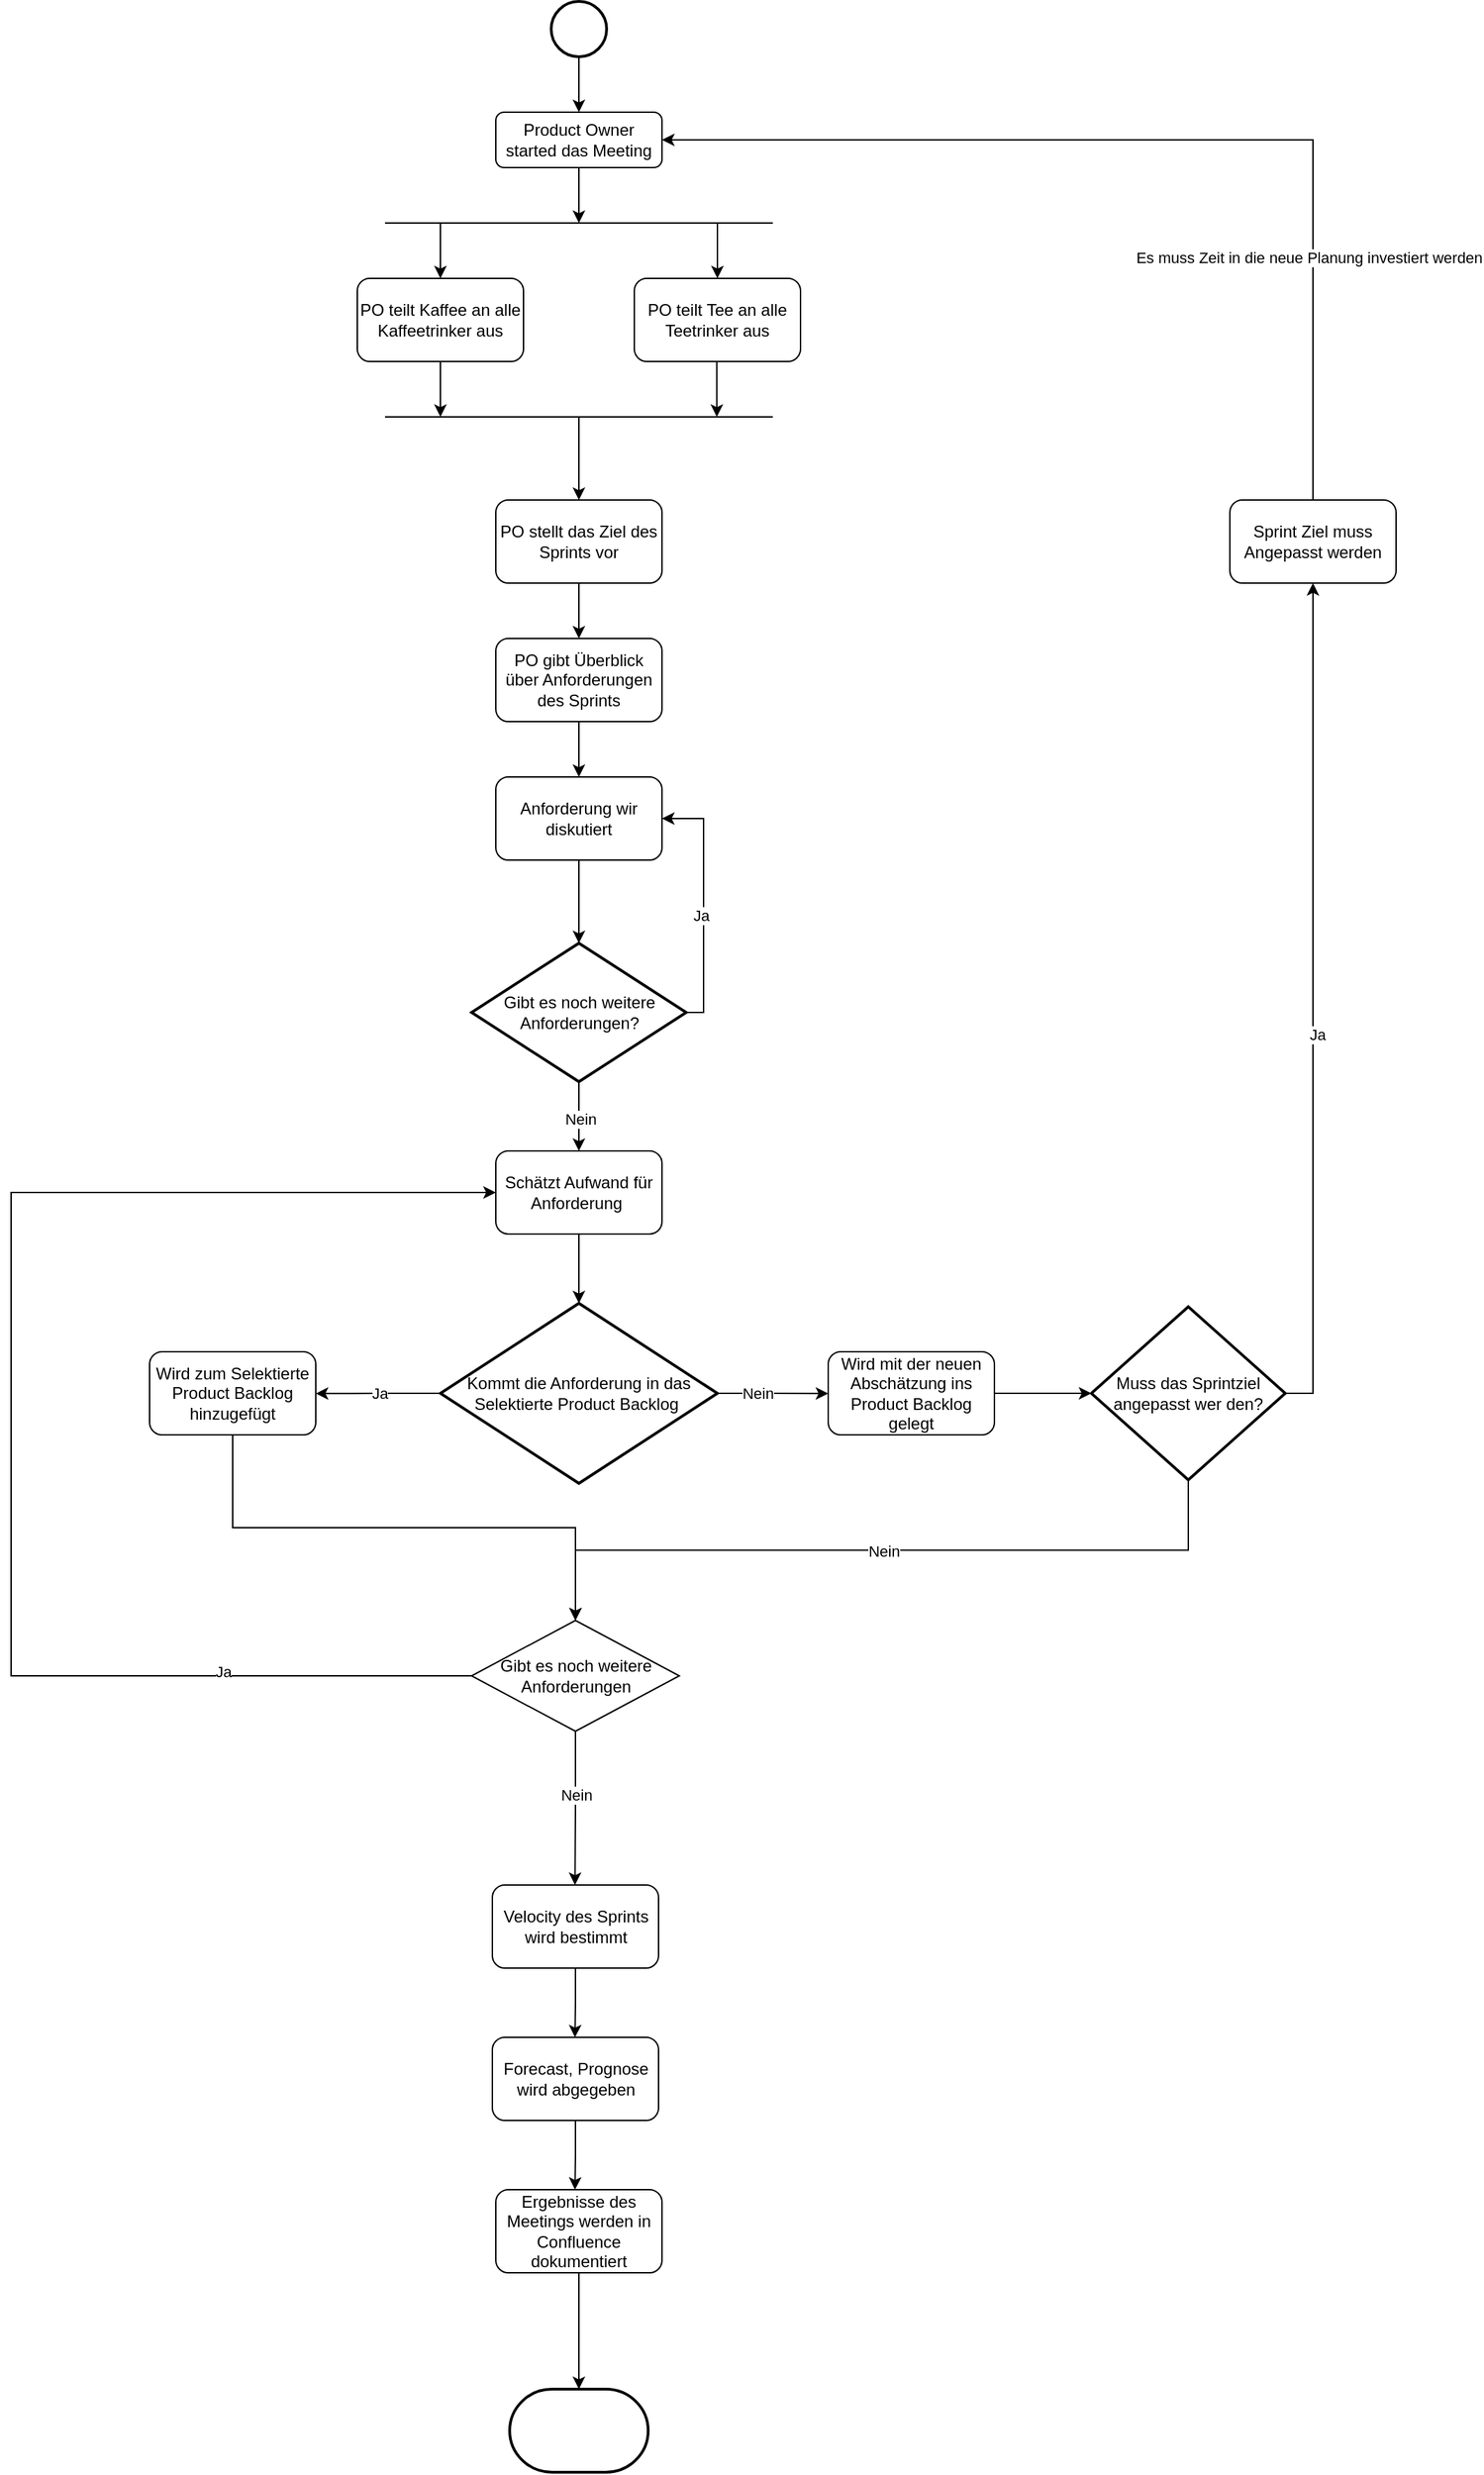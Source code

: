 <mxfile version="24.2.8" type="device">
  <diagram id="C5RBs43oDa-KdzZeNtuy" name="Page-1">
    <mxGraphModel dx="2022" dy="1784" grid="1" gridSize="10" guides="1" tooltips="1" connect="1" arrows="1" fold="1" page="1" pageScale="1" pageWidth="827" pageHeight="1169" math="0" shadow="0">
      <root>
        <mxCell id="WIyWlLk6GJQsqaUBKTNV-0" />
        <mxCell id="WIyWlLk6GJQsqaUBKTNV-1" parent="WIyWlLk6GJQsqaUBKTNV-0" />
        <mxCell id="WIyWlLk6GJQsqaUBKTNV-3" value="Product Owner started das Meeting" style="rounded=1;whiteSpace=wrap;html=1;fontSize=12;glass=0;strokeWidth=1;shadow=0;" parent="WIyWlLk6GJQsqaUBKTNV-1" vertex="1">
          <mxGeometry x="160" y="80" width="120" height="40" as="geometry" />
        </mxCell>
        <mxCell id="YppJkVPkeZr5bcaH0tK0-0" value="" style="strokeWidth=2;html=1;shape=mxgraph.flowchart.start_2;whiteSpace=wrap;" vertex="1" parent="WIyWlLk6GJQsqaUBKTNV-1">
          <mxGeometry x="200" width="40" height="40" as="geometry" />
        </mxCell>
        <mxCell id="YppJkVPkeZr5bcaH0tK0-1" value="" style="endArrow=classic;html=1;rounded=0;exitX=0.5;exitY=1;exitDx=0;exitDy=0;exitPerimeter=0;entryX=0.5;entryY=0;entryDx=0;entryDy=0;" edge="1" parent="WIyWlLk6GJQsqaUBKTNV-1" source="YppJkVPkeZr5bcaH0tK0-0" target="WIyWlLk6GJQsqaUBKTNV-3">
          <mxGeometry width="50" height="50" relative="1" as="geometry">
            <mxPoint x="290" y="110" as="sourcePoint" />
            <mxPoint x="340" y="60" as="targetPoint" />
          </mxGeometry>
        </mxCell>
        <mxCell id="YppJkVPkeZr5bcaH0tK0-9" value="" style="endArrow=none;html=1;rounded=0;" edge="1" parent="WIyWlLk6GJQsqaUBKTNV-1">
          <mxGeometry width="50" height="50" relative="1" as="geometry">
            <mxPoint x="80" y="160" as="sourcePoint" />
            <mxPoint x="360" y="160" as="targetPoint" />
          </mxGeometry>
        </mxCell>
        <mxCell id="YppJkVPkeZr5bcaH0tK0-10" value="" style="endArrow=classic;html=1;rounded=0;exitX=0.5;exitY=1;exitDx=0;exitDy=0;" edge="1" parent="WIyWlLk6GJQsqaUBKTNV-1" source="WIyWlLk6GJQsqaUBKTNV-3">
          <mxGeometry width="50" height="50" relative="1" as="geometry">
            <mxPoint x="290" y="360" as="sourcePoint" />
            <mxPoint x="220" y="160" as="targetPoint" />
          </mxGeometry>
        </mxCell>
        <mxCell id="YppJkVPkeZr5bcaH0tK0-12" value="" style="endArrow=classic;html=1;rounded=0;entryX=0.5;entryY=0;entryDx=0;entryDy=0;" edge="1" parent="WIyWlLk6GJQsqaUBKTNV-1" target="YppJkVPkeZr5bcaH0tK0-13">
          <mxGeometry width="50" height="50" relative="1" as="geometry">
            <mxPoint x="120" y="160" as="sourcePoint" />
            <mxPoint x="120" y="200" as="targetPoint" />
          </mxGeometry>
        </mxCell>
        <mxCell id="YppJkVPkeZr5bcaH0tK0-13" value="PO teilt Kaffee an alle Kaffeetrinker aus" style="rounded=1;whiteSpace=wrap;html=1;" vertex="1" parent="WIyWlLk6GJQsqaUBKTNV-1">
          <mxGeometry x="60" y="200" width="120" height="60" as="geometry" />
        </mxCell>
        <mxCell id="YppJkVPkeZr5bcaH0tK0-14" value="" style="endArrow=classic;html=1;rounded=0;" edge="1" parent="WIyWlLk6GJQsqaUBKTNV-1">
          <mxGeometry width="50" height="50" relative="1" as="geometry">
            <mxPoint x="320" y="160" as="sourcePoint" />
            <mxPoint x="320" y="200" as="targetPoint" />
          </mxGeometry>
        </mxCell>
        <mxCell id="YppJkVPkeZr5bcaH0tK0-15" value="PO teilt Tee an alle Teetrinker aus" style="rounded=1;whiteSpace=wrap;html=1;" vertex="1" parent="WIyWlLk6GJQsqaUBKTNV-1">
          <mxGeometry x="260" y="200" width="120" height="60" as="geometry" />
        </mxCell>
        <mxCell id="YppJkVPkeZr5bcaH0tK0-16" value="" style="endArrow=classic;html=1;rounded=0;exitX=0.5;exitY=1;exitDx=0;exitDy=0;" edge="1" parent="WIyWlLk6GJQsqaUBKTNV-1" source="YppJkVPkeZr5bcaH0tK0-13">
          <mxGeometry width="50" height="50" relative="1" as="geometry">
            <mxPoint x="290" y="360" as="sourcePoint" />
            <mxPoint x="120" y="300" as="targetPoint" />
          </mxGeometry>
        </mxCell>
        <mxCell id="YppJkVPkeZr5bcaH0tK0-17" value="" style="endArrow=none;html=1;rounded=0;" edge="1" parent="WIyWlLk6GJQsqaUBKTNV-1">
          <mxGeometry width="50" height="50" relative="1" as="geometry">
            <mxPoint x="80" y="300" as="sourcePoint" />
            <mxPoint x="360" y="300" as="targetPoint" />
            <Array as="points">
              <mxPoint x="220" y="300" />
            </Array>
          </mxGeometry>
        </mxCell>
        <mxCell id="YppJkVPkeZr5bcaH0tK0-18" value="" style="endArrow=classic;html=1;rounded=0;exitX=0.5;exitY=1;exitDx=0;exitDy=0;" edge="1" parent="WIyWlLk6GJQsqaUBKTNV-1">
          <mxGeometry width="50" height="50" relative="1" as="geometry">
            <mxPoint x="319.58" y="260" as="sourcePoint" />
            <mxPoint x="319.58" y="300" as="targetPoint" />
          </mxGeometry>
        </mxCell>
        <mxCell id="YppJkVPkeZr5bcaH0tK0-19" value="" style="endArrow=classic;html=1;rounded=0;" edge="1" parent="WIyWlLk6GJQsqaUBKTNV-1">
          <mxGeometry width="50" height="50" relative="1" as="geometry">
            <mxPoint x="220" y="300" as="sourcePoint" />
            <mxPoint x="220" y="360" as="targetPoint" />
          </mxGeometry>
        </mxCell>
        <mxCell id="YppJkVPkeZr5bcaH0tK0-20" value="PO stellt das Ziel des Sprints vor" style="rounded=1;whiteSpace=wrap;html=1;" vertex="1" parent="WIyWlLk6GJQsqaUBKTNV-1">
          <mxGeometry x="160" y="360" width="120" height="60" as="geometry" />
        </mxCell>
        <mxCell id="YppJkVPkeZr5bcaH0tK0-21" value="" style="endArrow=classic;html=1;rounded=0;exitX=0.5;exitY=1;exitDx=0;exitDy=0;" edge="1" parent="WIyWlLk6GJQsqaUBKTNV-1" source="YppJkVPkeZr5bcaH0tK0-20">
          <mxGeometry width="50" height="50" relative="1" as="geometry">
            <mxPoint x="290" y="440" as="sourcePoint" />
            <mxPoint x="220" y="460" as="targetPoint" />
          </mxGeometry>
        </mxCell>
        <mxCell id="YppJkVPkeZr5bcaH0tK0-22" value="PO gibt Überblick über Anforderungen des Sprints" style="rounded=1;whiteSpace=wrap;html=1;" vertex="1" parent="WIyWlLk6GJQsqaUBKTNV-1">
          <mxGeometry x="160" y="460" width="120" height="60" as="geometry" />
        </mxCell>
        <mxCell id="YppJkVPkeZr5bcaH0tK0-23" value="" style="endArrow=classic;html=1;rounded=0;exitX=0.5;exitY=1;exitDx=0;exitDy=0;" edge="1" parent="WIyWlLk6GJQsqaUBKTNV-1" source="YppJkVPkeZr5bcaH0tK0-22">
          <mxGeometry width="50" height="50" relative="1" as="geometry">
            <mxPoint x="290" y="440" as="sourcePoint" />
            <mxPoint x="220" y="560" as="targetPoint" />
          </mxGeometry>
        </mxCell>
        <mxCell id="YppJkVPkeZr5bcaH0tK0-24" value="Anforderung wir diskutiert" style="rounded=1;whiteSpace=wrap;html=1;" vertex="1" parent="WIyWlLk6GJQsqaUBKTNV-1">
          <mxGeometry x="160" y="560" width="120" height="60" as="geometry" />
        </mxCell>
        <mxCell id="YppJkVPkeZr5bcaH0tK0-34" style="edgeStyle=orthogonalEdgeStyle;rounded=0;orthogonalLoop=1;jettySize=auto;html=1;exitX=0.5;exitY=1;exitDx=0;exitDy=0;exitPerimeter=0;" edge="1" parent="WIyWlLk6GJQsqaUBKTNV-1" source="YppJkVPkeZr5bcaH0tK0-30">
          <mxGeometry relative="1" as="geometry">
            <mxPoint x="220" y="830" as="targetPoint" />
          </mxGeometry>
        </mxCell>
        <mxCell id="YppJkVPkeZr5bcaH0tK0-35" value="Nein" style="edgeLabel;html=1;align=center;verticalAlign=middle;resizable=0;points=[];" vertex="1" connectable="0" parent="YppJkVPkeZr5bcaH0tK0-34">
          <mxGeometry x="0.061" relative="1" as="geometry">
            <mxPoint as="offset" />
          </mxGeometry>
        </mxCell>
        <mxCell id="YppJkVPkeZr5bcaH0tK0-30" value="Gibt es noch weitere Anforderungen?" style="strokeWidth=2;html=1;shape=mxgraph.flowchart.decision;whiteSpace=wrap;" vertex="1" parent="WIyWlLk6GJQsqaUBKTNV-1">
          <mxGeometry x="142.5" y="680" width="155" height="100" as="geometry" />
        </mxCell>
        <mxCell id="YppJkVPkeZr5bcaH0tK0-31" style="edgeStyle=orthogonalEdgeStyle;rounded=0;orthogonalLoop=1;jettySize=auto;html=1;exitX=0.5;exitY=1;exitDx=0;exitDy=0;entryX=0.5;entryY=0;entryDx=0;entryDy=0;entryPerimeter=0;" edge="1" parent="WIyWlLk6GJQsqaUBKTNV-1" source="YppJkVPkeZr5bcaH0tK0-24" target="YppJkVPkeZr5bcaH0tK0-30">
          <mxGeometry relative="1" as="geometry" />
        </mxCell>
        <mxCell id="YppJkVPkeZr5bcaH0tK0-32" value="" style="edgeStyle=none;orthogonalLoop=1;jettySize=auto;html=1;rounded=0;entryX=1;entryY=0.5;entryDx=0;entryDy=0;exitX=1;exitY=0.5;exitDx=0;exitDy=0;exitPerimeter=0;" edge="1" parent="WIyWlLk6GJQsqaUBKTNV-1" source="YppJkVPkeZr5bcaH0tK0-30" target="YppJkVPkeZr5bcaH0tK0-24">
          <mxGeometry width="100" relative="1" as="geometry">
            <mxPoint x="320" y="760" as="sourcePoint" />
            <mxPoint x="385" y="729.58" as="targetPoint" />
            <Array as="points">
              <mxPoint x="310" y="730" />
              <mxPoint x="310" y="590" />
            </Array>
          </mxGeometry>
        </mxCell>
        <mxCell id="YppJkVPkeZr5bcaH0tK0-33" value="Ja" style="edgeLabel;html=1;align=center;verticalAlign=middle;resizable=0;points=[];" vertex="1" connectable="0" parent="YppJkVPkeZr5bcaH0tK0-32">
          <mxGeometry x="-0.267" y="2" relative="1" as="geometry">
            <mxPoint y="-16" as="offset" />
          </mxGeometry>
        </mxCell>
        <mxCell id="YppJkVPkeZr5bcaH0tK0-37" value="Schätzt Aufwand für Anforderung&amp;nbsp;" style="rounded=1;whiteSpace=wrap;html=1;" vertex="1" parent="WIyWlLk6GJQsqaUBKTNV-1">
          <mxGeometry x="160" y="830" width="120" height="60" as="geometry" />
        </mxCell>
        <mxCell id="YppJkVPkeZr5bcaH0tK0-41" style="edgeStyle=orthogonalEdgeStyle;rounded=0;orthogonalLoop=1;jettySize=auto;html=1;exitX=0;exitY=0.5;exitDx=0;exitDy=0;exitPerimeter=0;" edge="1" parent="WIyWlLk6GJQsqaUBKTNV-1" source="YppJkVPkeZr5bcaH0tK0-38">
          <mxGeometry relative="1" as="geometry">
            <mxPoint x="30" y="1005.167" as="targetPoint" />
          </mxGeometry>
        </mxCell>
        <mxCell id="YppJkVPkeZr5bcaH0tK0-42" value="Ja" style="edgeLabel;html=1;align=center;verticalAlign=middle;resizable=0;points=[];" vertex="1" connectable="0" parent="YppJkVPkeZr5bcaH0tK0-41">
          <mxGeometry x="-0.018" y="-1" relative="1" as="geometry">
            <mxPoint x="1" as="offset" />
          </mxGeometry>
        </mxCell>
        <mxCell id="YppJkVPkeZr5bcaH0tK0-45" style="edgeStyle=orthogonalEdgeStyle;rounded=0;orthogonalLoop=1;jettySize=auto;html=1;exitX=1;exitY=0.5;exitDx=0;exitDy=0;exitPerimeter=0;" edge="1" parent="WIyWlLk6GJQsqaUBKTNV-1" source="YppJkVPkeZr5bcaH0tK0-38">
          <mxGeometry relative="1" as="geometry">
            <mxPoint x="400" y="1005.167" as="targetPoint" />
          </mxGeometry>
        </mxCell>
        <mxCell id="YppJkVPkeZr5bcaH0tK0-46" value="Nein" style="edgeLabel;html=1;align=center;verticalAlign=middle;resizable=0;points=[];" vertex="1" connectable="0" parent="YppJkVPkeZr5bcaH0tK0-45">
          <mxGeometry x="-0.285" relative="1" as="geometry">
            <mxPoint as="offset" />
          </mxGeometry>
        </mxCell>
        <mxCell id="YppJkVPkeZr5bcaH0tK0-38" value="Kommt die Anforderung in das Selektierte Product Backlog&amp;nbsp;" style="strokeWidth=2;html=1;shape=mxgraph.flowchart.decision;whiteSpace=wrap;" vertex="1" parent="WIyWlLk6GJQsqaUBKTNV-1">
          <mxGeometry x="120" y="940" width="200" height="130" as="geometry" />
        </mxCell>
        <mxCell id="YppJkVPkeZr5bcaH0tK0-39" style="edgeStyle=orthogonalEdgeStyle;rounded=0;orthogonalLoop=1;jettySize=auto;html=1;exitX=0.5;exitY=1;exitDx=0;exitDy=0;entryX=0.5;entryY=0;entryDx=0;entryDy=0;entryPerimeter=0;" edge="1" parent="WIyWlLk6GJQsqaUBKTNV-1" source="YppJkVPkeZr5bcaH0tK0-37" target="YppJkVPkeZr5bcaH0tK0-38">
          <mxGeometry relative="1" as="geometry" />
        </mxCell>
        <mxCell id="YppJkVPkeZr5bcaH0tK0-54" style="edgeStyle=orthogonalEdgeStyle;rounded=0;orthogonalLoop=1;jettySize=auto;html=1;exitX=0.5;exitY=1;exitDx=0;exitDy=0;" edge="1" parent="WIyWlLk6GJQsqaUBKTNV-1" source="YppJkVPkeZr5bcaH0tK0-43" target="YppJkVPkeZr5bcaH0tK0-55">
          <mxGeometry relative="1" as="geometry">
            <mxPoint x="120" y="1160" as="targetPoint" />
          </mxGeometry>
        </mxCell>
        <mxCell id="YppJkVPkeZr5bcaH0tK0-43" value="Wird zum&amp;nbsp;Selektierte Product Backlog hinzugefügt" style="rounded=1;whiteSpace=wrap;html=1;" vertex="1" parent="WIyWlLk6GJQsqaUBKTNV-1">
          <mxGeometry x="-90" y="975" width="120" height="60" as="geometry" />
        </mxCell>
        <mxCell id="YppJkVPkeZr5bcaH0tK0-47" value="Wird mit der neuen Abschätzung ins Product Backlog gelegt" style="rounded=1;whiteSpace=wrap;html=1;" vertex="1" parent="WIyWlLk6GJQsqaUBKTNV-1">
          <mxGeometry x="400" y="975" width="120" height="60" as="geometry" />
        </mxCell>
        <mxCell id="YppJkVPkeZr5bcaH0tK0-50" style="edgeStyle=orthogonalEdgeStyle;rounded=0;orthogonalLoop=1;jettySize=auto;html=1;exitX=1;exitY=0.5;exitDx=0;exitDy=0;exitPerimeter=0;" edge="1" parent="WIyWlLk6GJQsqaUBKTNV-1" source="YppJkVPkeZr5bcaH0tK0-48" target="YppJkVPkeZr5bcaH0tK0-60">
          <mxGeometry relative="1" as="geometry">
            <mxPoint x="700" y="420.833" as="targetPoint" />
          </mxGeometry>
        </mxCell>
        <mxCell id="YppJkVPkeZr5bcaH0tK0-51" value="Ja" style="edgeLabel;html=1;align=center;verticalAlign=middle;resizable=0;points=[];" vertex="1" connectable="0" parent="YppJkVPkeZr5bcaH0tK0-50">
          <mxGeometry x="-0.077" y="-3" relative="1" as="geometry">
            <mxPoint as="offset" />
          </mxGeometry>
        </mxCell>
        <mxCell id="YppJkVPkeZr5bcaH0tK0-52" style="edgeStyle=orthogonalEdgeStyle;rounded=0;orthogonalLoop=1;jettySize=auto;html=1;exitX=0.5;exitY=1;exitDx=0;exitDy=0;exitPerimeter=0;entryX=0.5;entryY=0;entryDx=0;entryDy=0;" edge="1" parent="WIyWlLk6GJQsqaUBKTNV-1" source="YppJkVPkeZr5bcaH0tK0-48" target="YppJkVPkeZr5bcaH0tK0-55">
          <mxGeometry relative="1" as="geometry">
            <mxPoint x="659.667" y="1120" as="targetPoint" />
          </mxGeometry>
        </mxCell>
        <mxCell id="YppJkVPkeZr5bcaH0tK0-53" value="Nein" style="edgeLabel;html=1;align=center;verticalAlign=middle;resizable=0;points=[];" vertex="1" connectable="0" parent="YppJkVPkeZr5bcaH0tK0-52">
          <mxGeometry x="-0.003" y="-1" relative="1" as="geometry">
            <mxPoint y="1" as="offset" />
          </mxGeometry>
        </mxCell>
        <mxCell id="YppJkVPkeZr5bcaH0tK0-48" value="Muss das Sprintziel angepasst wer den?" style="strokeWidth=2;html=1;shape=mxgraph.flowchart.decision;whiteSpace=wrap;" vertex="1" parent="WIyWlLk6GJQsqaUBKTNV-1">
          <mxGeometry x="590" y="942.5" width="140" height="125" as="geometry" />
        </mxCell>
        <mxCell id="YppJkVPkeZr5bcaH0tK0-49" style="edgeStyle=orthogonalEdgeStyle;rounded=0;orthogonalLoop=1;jettySize=auto;html=1;exitX=1;exitY=0.5;exitDx=0;exitDy=0;entryX=0;entryY=0.5;entryDx=0;entryDy=0;entryPerimeter=0;" edge="1" parent="WIyWlLk6GJQsqaUBKTNV-1" source="YppJkVPkeZr5bcaH0tK0-47" target="YppJkVPkeZr5bcaH0tK0-48">
          <mxGeometry relative="1" as="geometry" />
        </mxCell>
        <mxCell id="YppJkVPkeZr5bcaH0tK0-58" style="edgeStyle=orthogonalEdgeStyle;rounded=0;orthogonalLoop=1;jettySize=auto;html=1;exitX=0;exitY=0.5;exitDx=0;exitDy=0;entryX=0;entryY=0.5;entryDx=0;entryDy=0;" edge="1" parent="WIyWlLk6GJQsqaUBKTNV-1" source="YppJkVPkeZr5bcaH0tK0-55" target="YppJkVPkeZr5bcaH0tK0-37">
          <mxGeometry relative="1" as="geometry">
            <Array as="points">
              <mxPoint x="-190" y="1209" />
              <mxPoint x="-190" y="860" />
            </Array>
          </mxGeometry>
        </mxCell>
        <mxCell id="YppJkVPkeZr5bcaH0tK0-59" value="Ja" style="edgeLabel;html=1;align=center;verticalAlign=middle;resizable=0;points=[];" vertex="1" connectable="0" parent="YppJkVPkeZr5bcaH0tK0-58">
          <mxGeometry x="-0.652" y="-3" relative="1" as="geometry">
            <mxPoint as="offset" />
          </mxGeometry>
        </mxCell>
        <mxCell id="YppJkVPkeZr5bcaH0tK0-64" style="edgeStyle=orthogonalEdgeStyle;rounded=0;orthogonalLoop=1;jettySize=auto;html=1;exitX=0.5;exitY=1;exitDx=0;exitDy=0;" edge="1" parent="WIyWlLk6GJQsqaUBKTNV-1" source="YppJkVPkeZr5bcaH0tK0-55">
          <mxGeometry relative="1" as="geometry">
            <mxPoint x="217.167" y="1360" as="targetPoint" />
          </mxGeometry>
        </mxCell>
        <mxCell id="YppJkVPkeZr5bcaH0tK0-65" value="Nein" style="edgeLabel;html=1;align=center;verticalAlign=middle;resizable=0;points=[];" vertex="1" connectable="0" parent="YppJkVPkeZr5bcaH0tK0-64">
          <mxGeometry x="-0.169" relative="1" as="geometry">
            <mxPoint as="offset" />
          </mxGeometry>
        </mxCell>
        <mxCell id="YppJkVPkeZr5bcaH0tK0-55" value="Gibt es noch weitere Anforderungen" style="rhombus;whiteSpace=wrap;html=1;" vertex="1" parent="WIyWlLk6GJQsqaUBKTNV-1">
          <mxGeometry x="142.5" y="1169" width="150" height="80" as="geometry" />
        </mxCell>
        <mxCell id="YppJkVPkeZr5bcaH0tK0-62" style="edgeStyle=orthogonalEdgeStyle;rounded=0;orthogonalLoop=1;jettySize=auto;html=1;exitX=0.5;exitY=0;exitDx=0;exitDy=0;entryX=1;entryY=0.5;entryDx=0;entryDy=0;" edge="1" parent="WIyWlLk6GJQsqaUBKTNV-1" source="YppJkVPkeZr5bcaH0tK0-60" target="WIyWlLk6GJQsqaUBKTNV-3">
          <mxGeometry relative="1" as="geometry" />
        </mxCell>
        <mxCell id="YppJkVPkeZr5bcaH0tK0-63" value="Es muss Zeit in die neue Planung investiert werden" style="edgeLabel;html=1;align=center;verticalAlign=middle;resizable=0;points=[];" vertex="1" connectable="0" parent="YppJkVPkeZr5bcaH0tK0-62">
          <mxGeometry x="-0.521" y="3" relative="1" as="geometry">
            <mxPoint as="offset" />
          </mxGeometry>
        </mxCell>
        <mxCell id="YppJkVPkeZr5bcaH0tK0-60" value="Sprint Ziel muss Angepasst werden" style="rounded=1;whiteSpace=wrap;html=1;" vertex="1" parent="WIyWlLk6GJQsqaUBKTNV-1">
          <mxGeometry x="690" y="360.003" width="120" height="60" as="geometry" />
        </mxCell>
        <mxCell id="YppJkVPkeZr5bcaH0tK0-67" style="edgeStyle=orthogonalEdgeStyle;rounded=0;orthogonalLoop=1;jettySize=auto;html=1;exitX=0.5;exitY=1;exitDx=0;exitDy=0;" edge="1" parent="WIyWlLk6GJQsqaUBKTNV-1" source="YppJkVPkeZr5bcaH0tK0-66">
          <mxGeometry relative="1" as="geometry">
            <mxPoint x="217.167" y="1470" as="targetPoint" />
          </mxGeometry>
        </mxCell>
        <mxCell id="YppJkVPkeZr5bcaH0tK0-66" value="Velocity des Sprints wird bestimmt" style="rounded=1;whiteSpace=wrap;html=1;" vertex="1" parent="WIyWlLk6GJQsqaUBKTNV-1">
          <mxGeometry x="157.5" y="1360" width="120" height="60" as="geometry" />
        </mxCell>
        <mxCell id="YppJkVPkeZr5bcaH0tK0-69" style="edgeStyle=orthogonalEdgeStyle;rounded=0;orthogonalLoop=1;jettySize=auto;html=1;exitX=0.5;exitY=1;exitDx=0;exitDy=0;" edge="1" parent="WIyWlLk6GJQsqaUBKTNV-1" source="YppJkVPkeZr5bcaH0tK0-68">
          <mxGeometry relative="1" as="geometry">
            <mxPoint x="217.167" y="1580" as="targetPoint" />
          </mxGeometry>
        </mxCell>
        <mxCell id="YppJkVPkeZr5bcaH0tK0-68" value="Forecast, Prognose wird abgegeben" style="rounded=1;whiteSpace=wrap;html=1;" vertex="1" parent="WIyWlLk6GJQsqaUBKTNV-1">
          <mxGeometry x="157.5" y="1470" width="120" height="60" as="geometry" />
        </mxCell>
        <mxCell id="YppJkVPkeZr5bcaH0tK0-70" value="Ergebnisse des Meetings werden in Confluence dokumentiert" style="rounded=1;whiteSpace=wrap;html=1;" vertex="1" parent="WIyWlLk6GJQsqaUBKTNV-1">
          <mxGeometry x="160" y="1580" width="120" height="60" as="geometry" />
        </mxCell>
        <mxCell id="YppJkVPkeZr5bcaH0tK0-71" value="" style="strokeWidth=2;html=1;shape=mxgraph.flowchart.terminator;whiteSpace=wrap;" vertex="1" parent="WIyWlLk6GJQsqaUBKTNV-1">
          <mxGeometry x="170" y="1724" width="100" height="60" as="geometry" />
        </mxCell>
        <mxCell id="YppJkVPkeZr5bcaH0tK0-72" style="edgeStyle=orthogonalEdgeStyle;rounded=0;orthogonalLoop=1;jettySize=auto;html=1;exitX=0.5;exitY=1;exitDx=0;exitDy=0;entryX=0.5;entryY=0;entryDx=0;entryDy=0;entryPerimeter=0;" edge="1" parent="WIyWlLk6GJQsqaUBKTNV-1" source="YppJkVPkeZr5bcaH0tK0-70" target="YppJkVPkeZr5bcaH0tK0-71">
          <mxGeometry relative="1" as="geometry" />
        </mxCell>
      </root>
    </mxGraphModel>
  </diagram>
</mxfile>
